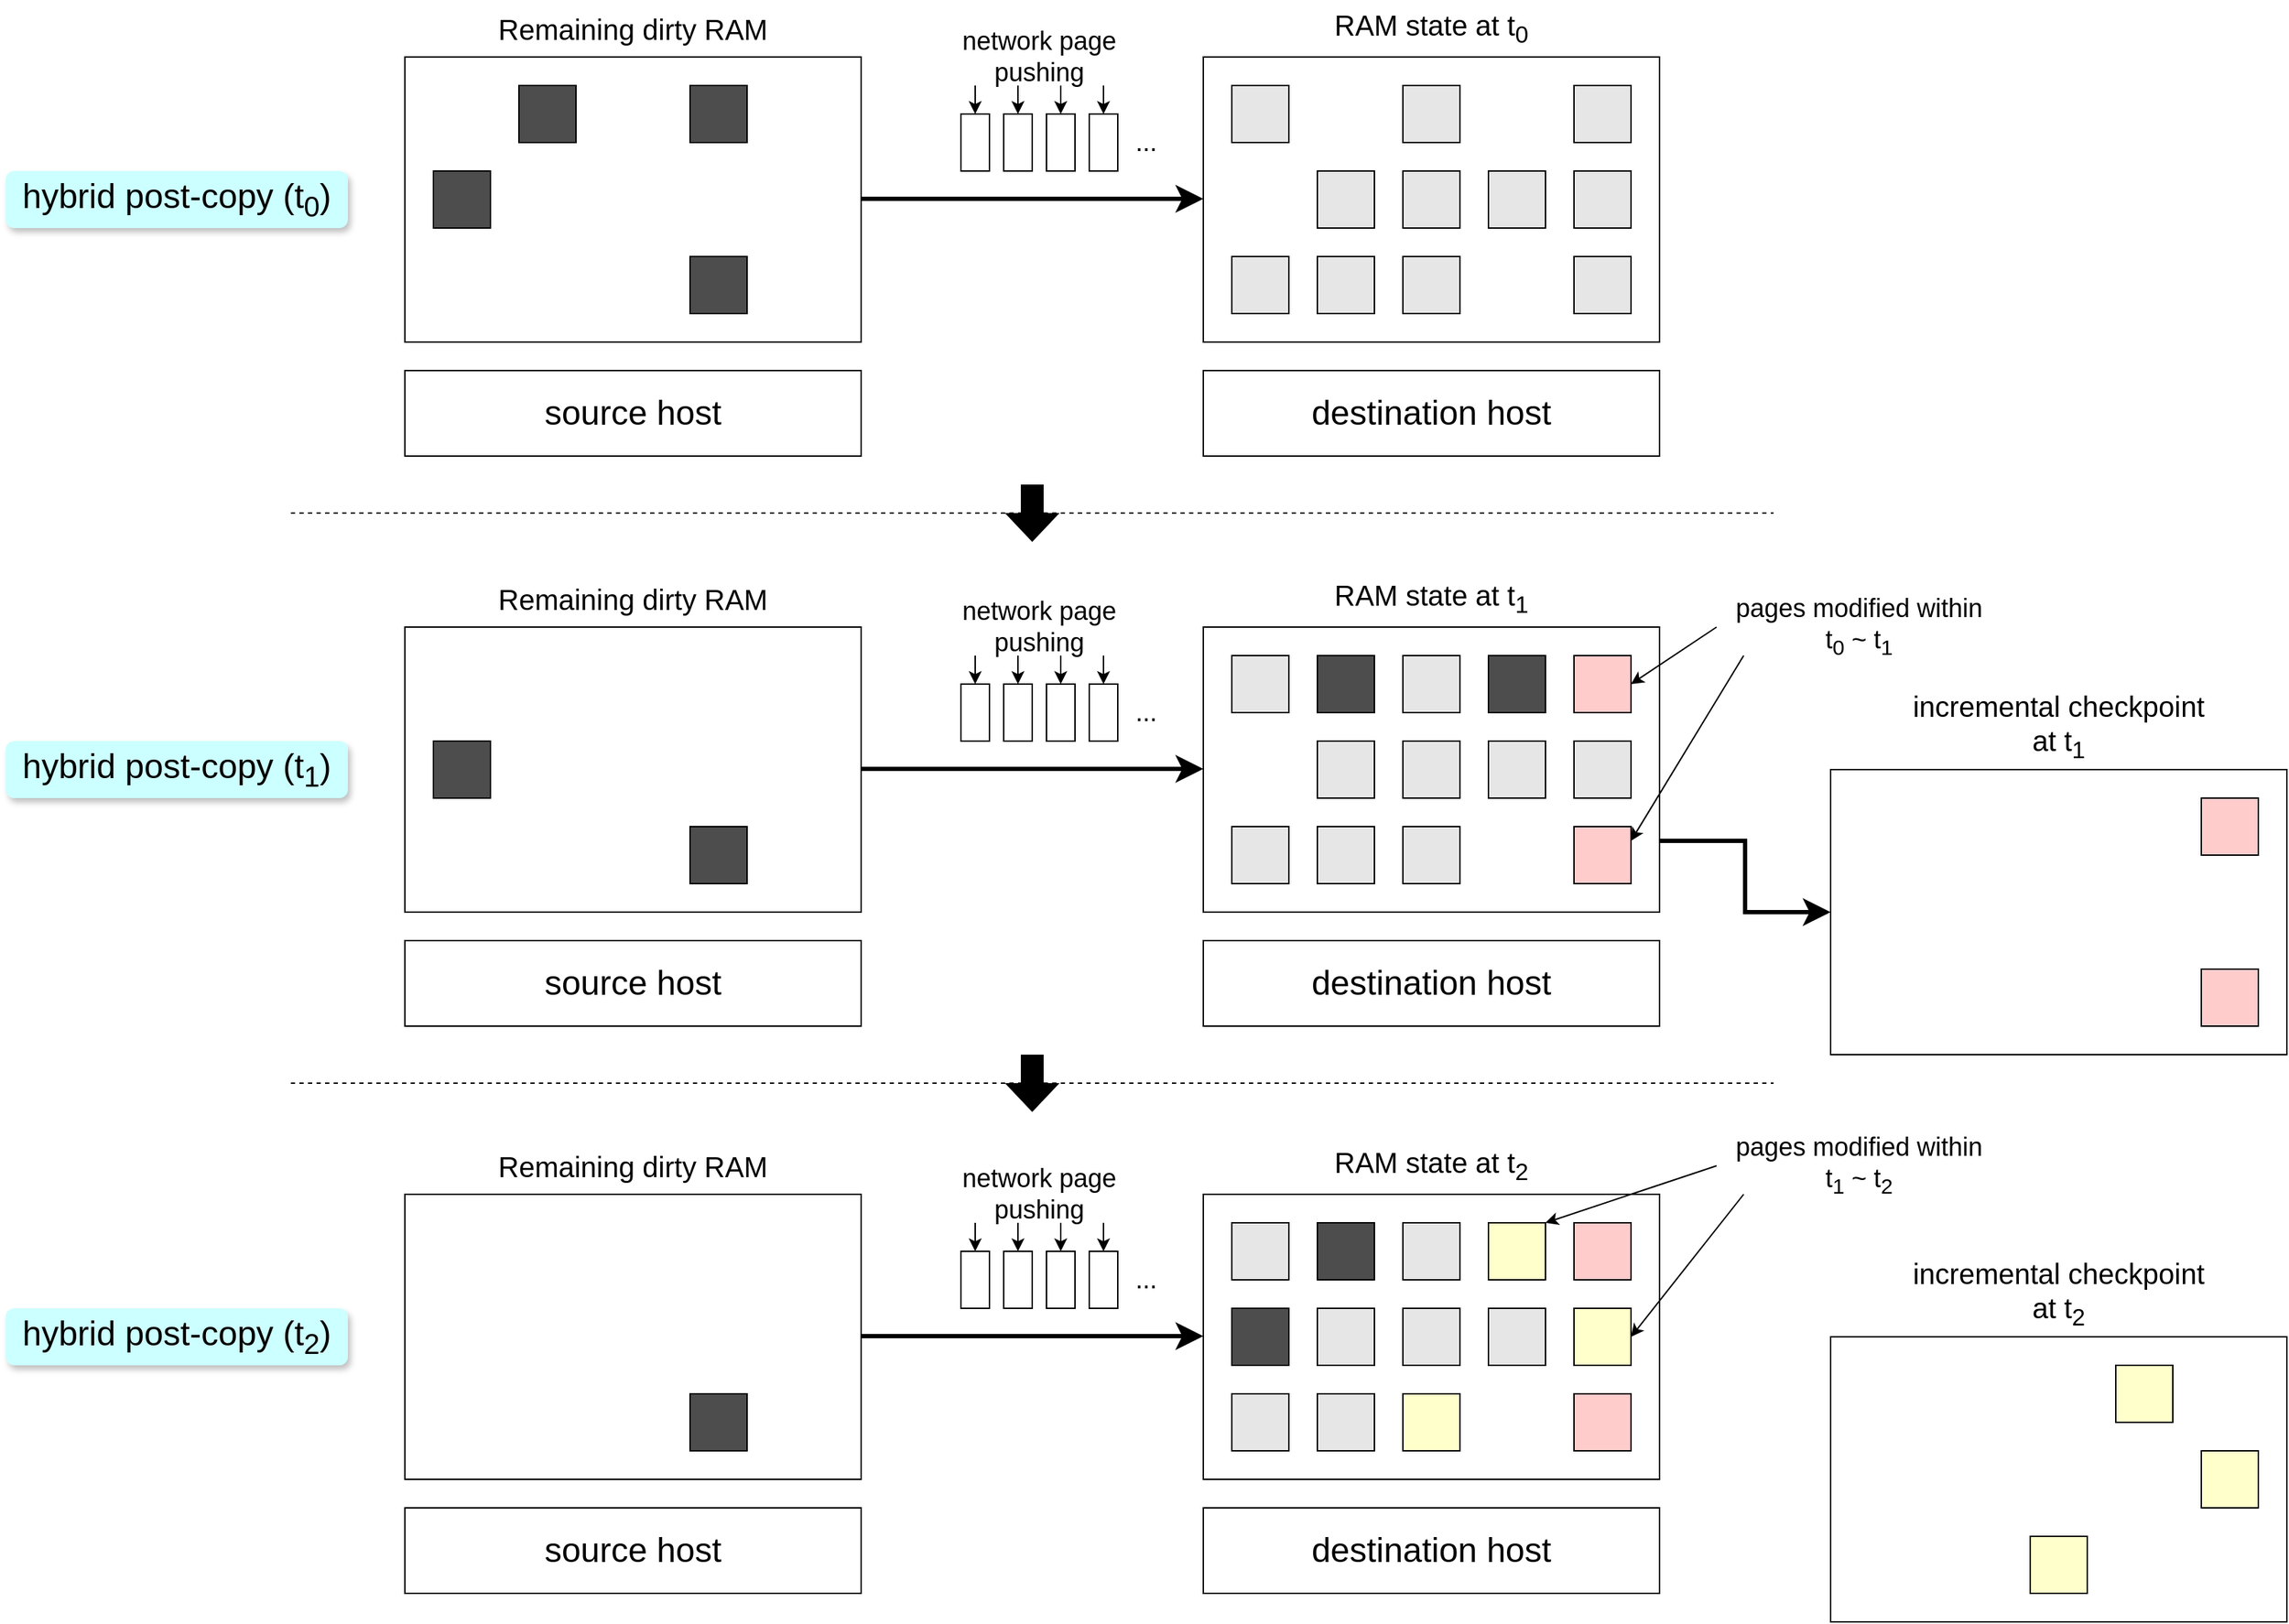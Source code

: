 <mxfile version="21.5.2" type="github">
  <diagram name="第 1 页" id="RIdFQgAQoTJojQbnxjcj">
    <mxGraphModel dx="2846" dy="-13" grid="1" gridSize="10" guides="1" tooltips="1" connect="1" arrows="1" fold="1" page="1" pageScale="1" pageWidth="827" pageHeight="1169" math="0" shadow="0">
      <root>
        <mxCell id="0" />
        <mxCell id="1" parent="0" />
        <mxCell id="ZZE6u8Rq9VthmS_ORE96-96" value="" style="shape=flexArrow;endArrow=classic;html=1;rounded=0;endSize=6;startSize=10;strokeWidth=1;width=15;fillColor=#000000;" parent="1" edge="1">
          <mxGeometry width="50" height="50" relative="1" as="geometry">
            <mxPoint x="520" y="1540" as="sourcePoint" />
            <mxPoint x="520" y="1580" as="targetPoint" />
          </mxGeometry>
        </mxCell>
        <mxCell id="ZZE6u8Rq9VthmS_ORE96-97" value="" style="rounded=0;whiteSpace=wrap;html=1;" parent="1" vertex="1">
          <mxGeometry x="80" y="1240" width="320" height="200" as="geometry" />
        </mxCell>
        <mxCell id="ZZE6u8Rq9VthmS_ORE96-99" value="" style="rounded=0;whiteSpace=wrap;html=1;fillColor=#4D4D4D;" parent="1" vertex="1">
          <mxGeometry x="160" y="1260" width="40" height="40" as="geometry" />
        </mxCell>
        <mxCell id="ZZE6u8Rq9VthmS_ORE96-101" value="" style="rounded=0;whiteSpace=wrap;html=1;fillColor=#4D4D4D;" parent="1" vertex="1">
          <mxGeometry x="280" y="1260" width="40" height="40" as="geometry" />
        </mxCell>
        <mxCell id="ZZE6u8Rq9VthmS_ORE96-103" value="" style="rounded=0;whiteSpace=wrap;html=1;fillColor=#4D4D4D;" parent="1" vertex="1">
          <mxGeometry x="100" y="1320" width="40" height="40" as="geometry" />
        </mxCell>
        <mxCell id="ZZE6u8Rq9VthmS_ORE96-111" value="" style="rounded=0;whiteSpace=wrap;html=1;fillColor=#4D4D4D;" parent="1" vertex="1">
          <mxGeometry x="280" y="1380" width="40" height="40" as="geometry" />
        </mxCell>
        <mxCell id="ZZE6u8Rq9VthmS_ORE96-113" value="&lt;font style=&quot;font-size: 24px;&quot;&gt;source host&lt;/font&gt;" style="rounded=0;whiteSpace=wrap;html=1;" parent="1" vertex="1">
          <mxGeometry x="80" y="1460" width="320" height="60" as="geometry" />
        </mxCell>
        <mxCell id="ZZE6u8Rq9VthmS_ORE96-117" value="&lt;span style=&quot;font-size: 20px;&quot;&gt;Remaining dirty RAM&lt;/span&gt;" style="text;html=1;strokeColor=none;fillColor=none;align=center;verticalAlign=middle;whiteSpace=wrap;rounded=0;" parent="1" vertex="1">
          <mxGeometry x="80" y="1200" width="320" height="40" as="geometry" />
        </mxCell>
        <mxCell id="ZZE6u8Rq9VthmS_ORE96-121" style="edgeStyle=orthogonalEdgeStyle;rounded=0;orthogonalLoop=1;jettySize=auto;html=1;exitX=1;exitY=0.5;exitDx=0;exitDy=0;entryX=0;entryY=0.5;entryDx=0;entryDy=0;endSize=10;startSize=10;strokeWidth=3;" parent="1" edge="1">
          <mxGeometry relative="1" as="geometry">
            <mxPoint x="400" y="1339.5" as="sourcePoint" />
            <mxPoint x="640" y="1339.5" as="targetPoint" />
          </mxGeometry>
        </mxCell>
        <mxCell id="ZZE6u8Rq9VthmS_ORE96-122" value="" style="rounded=0;whiteSpace=wrap;html=1;" parent="1" vertex="1">
          <mxGeometry x="640" y="1240" width="320" height="200" as="geometry" />
        </mxCell>
        <mxCell id="ZZE6u8Rq9VthmS_ORE96-123" value="" style="rounded=0;whiteSpace=wrap;html=1;fillColor=#E6E6E6;" parent="1" vertex="1">
          <mxGeometry x="660" y="1260" width="40" height="40" as="geometry" />
        </mxCell>
        <mxCell id="ZZE6u8Rq9VthmS_ORE96-125" value="" style="rounded=0;whiteSpace=wrap;html=1;fillColor=#E6E6E6;" parent="1" vertex="1">
          <mxGeometry x="780" y="1260" width="40" height="40" as="geometry" />
        </mxCell>
        <mxCell id="ZZE6u8Rq9VthmS_ORE96-127" value="" style="rounded=0;whiteSpace=wrap;html=1;fillColor=#E6E6E6;" parent="1" vertex="1">
          <mxGeometry x="900" y="1260" width="40" height="40" as="geometry" />
        </mxCell>
        <mxCell id="ZZE6u8Rq9VthmS_ORE96-129" value="" style="rounded=0;whiteSpace=wrap;html=1;fillColor=#E6E6E6;" parent="1" vertex="1">
          <mxGeometry x="720" y="1320" width="40" height="40" as="geometry" />
        </mxCell>
        <mxCell id="ZZE6u8Rq9VthmS_ORE96-130" value="" style="rounded=0;whiteSpace=wrap;html=1;fillColor=#E6E6E6;" parent="1" vertex="1">
          <mxGeometry x="780" y="1320" width="40" height="40" as="geometry" />
        </mxCell>
        <mxCell id="ZZE6u8Rq9VthmS_ORE96-131" value="" style="rounded=0;whiteSpace=wrap;html=1;fillColor=#E6E6E6;" parent="1" vertex="1">
          <mxGeometry x="840" y="1320" width="40" height="40" as="geometry" />
        </mxCell>
        <mxCell id="ZZE6u8Rq9VthmS_ORE96-132" value="" style="rounded=0;whiteSpace=wrap;html=1;fillColor=#E6E6E6;" parent="1" vertex="1">
          <mxGeometry x="900" y="1320" width="40" height="40" as="geometry" />
        </mxCell>
        <mxCell id="ZZE6u8Rq9VthmS_ORE96-133" value="" style="rounded=0;whiteSpace=wrap;html=1;fillColor=#E6E6E6;" parent="1" vertex="1">
          <mxGeometry x="660" y="1380" width="40" height="40" as="geometry" />
        </mxCell>
        <mxCell id="ZZE6u8Rq9VthmS_ORE96-134" value="" style="rounded=0;whiteSpace=wrap;html=1;fillColor=#E6E6E6;" parent="1" vertex="1">
          <mxGeometry x="720" y="1380" width="40" height="40" as="geometry" />
        </mxCell>
        <mxCell id="ZZE6u8Rq9VthmS_ORE96-135" value="" style="rounded=0;whiteSpace=wrap;html=1;fillColor=#E6E6E6;" parent="1" vertex="1">
          <mxGeometry x="780" y="1380" width="40" height="40" as="geometry" />
        </mxCell>
        <mxCell id="ZZE6u8Rq9VthmS_ORE96-137" value="" style="rounded=0;whiteSpace=wrap;html=1;fillColor=#E6E6E6;" parent="1" vertex="1">
          <mxGeometry x="900" y="1380" width="40" height="40" as="geometry" />
        </mxCell>
        <mxCell id="ZZE6u8Rq9VthmS_ORE96-138" value="&lt;font style=&quot;font-size: 24px;&quot;&gt;destination host&lt;/font&gt;" style="rounded=0;whiteSpace=wrap;html=1;" parent="1" vertex="1">
          <mxGeometry x="640" y="1460" width="320" height="60" as="geometry" />
        </mxCell>
        <mxCell id="ZZE6u8Rq9VthmS_ORE96-139" value="&lt;font style=&quot;font-size: 20px;&quot;&gt;RAM state at t&lt;sub&gt;0&lt;/sub&gt;&lt;/font&gt;" style="text;html=1;strokeColor=none;fillColor=none;align=center;verticalAlign=middle;whiteSpace=wrap;rounded=0;" parent="1" vertex="1">
          <mxGeometry x="640" y="1200" width="320" height="40" as="geometry" />
        </mxCell>
        <mxCell id="ZZE6u8Rq9VthmS_ORE96-140" value="&lt;font style=&quot;font-size: 24px;&quot;&gt;hybrid post-copy (t&lt;sub&gt;0&lt;/sub&gt;)&lt;/font&gt;" style="text;html=1;strokeColor=none;fillColor=#CCFFFF;align=center;verticalAlign=middle;whiteSpace=wrap;rounded=1;shadow=1;" parent="1" vertex="1">
          <mxGeometry x="-200" y="1320" width="240" height="40" as="geometry" />
        </mxCell>
        <mxCell id="Bh8vIYuXL07o2s54XIgm-1" value="" style="rounded=0;whiteSpace=wrap;html=1;" vertex="1" parent="1">
          <mxGeometry x="80" y="1640" width="320" height="200" as="geometry" />
        </mxCell>
        <mxCell id="Bh8vIYuXL07o2s54XIgm-5" value="" style="rounded=0;whiteSpace=wrap;html=1;fillColor=#4D4D4D;" vertex="1" parent="1">
          <mxGeometry x="280" y="1780" width="40" height="40" as="geometry" />
        </mxCell>
        <mxCell id="Bh8vIYuXL07o2s54XIgm-6" value="&lt;font style=&quot;font-size: 24px;&quot;&gt;source host&lt;/font&gt;" style="rounded=0;whiteSpace=wrap;html=1;" vertex="1" parent="1">
          <mxGeometry x="80" y="1860" width="320" height="60" as="geometry" />
        </mxCell>
        <mxCell id="Bh8vIYuXL07o2s54XIgm-7" value="&lt;span style=&quot;font-size: 20px;&quot;&gt;Remaining dirty RAM&lt;/span&gt;" style="text;html=1;strokeColor=none;fillColor=none;align=center;verticalAlign=middle;whiteSpace=wrap;rounded=0;" vertex="1" parent="1">
          <mxGeometry x="80" y="1600" width="320" height="40" as="geometry" />
        </mxCell>
        <mxCell id="Bh8vIYuXL07o2s54XIgm-96" style="edgeStyle=orthogonalEdgeStyle;rounded=0;orthogonalLoop=1;jettySize=auto;html=1;exitX=1;exitY=0.75;exitDx=0;exitDy=0;entryX=0;entryY=0.5;entryDx=0;entryDy=0;strokeWidth=3;endSize=10;startSize=10;" edge="1" parent="1" source="Bh8vIYuXL07o2s54XIgm-8" target="Bh8vIYuXL07o2s54XIgm-91">
          <mxGeometry relative="1" as="geometry" />
        </mxCell>
        <mxCell id="Bh8vIYuXL07o2s54XIgm-8" value="" style="rounded=0;whiteSpace=wrap;html=1;" vertex="1" parent="1">
          <mxGeometry x="640" y="1640" width="320" height="200" as="geometry" />
        </mxCell>
        <mxCell id="Bh8vIYuXL07o2s54XIgm-9" value="" style="rounded=0;whiteSpace=wrap;html=1;fillColor=#E6E6E6;" vertex="1" parent="1">
          <mxGeometry x="660" y="1660" width="40" height="40" as="geometry" />
        </mxCell>
        <mxCell id="Bh8vIYuXL07o2s54XIgm-10" value="" style="rounded=0;whiteSpace=wrap;html=1;fillColor=#E6E6E6;" vertex="1" parent="1">
          <mxGeometry x="780" y="1660" width="40" height="40" as="geometry" />
        </mxCell>
        <mxCell id="Bh8vIYuXL07o2s54XIgm-11" value="" style="rounded=0;whiteSpace=wrap;html=1;fillColor=#FFCCCC;" vertex="1" parent="1">
          <mxGeometry x="900" y="1660" width="40" height="40" as="geometry" />
        </mxCell>
        <mxCell id="Bh8vIYuXL07o2s54XIgm-12" value="" style="rounded=0;whiteSpace=wrap;html=1;fillColor=#E6E6E6;" vertex="1" parent="1">
          <mxGeometry x="720" y="1720" width="40" height="40" as="geometry" />
        </mxCell>
        <mxCell id="Bh8vIYuXL07o2s54XIgm-13" value="" style="rounded=0;whiteSpace=wrap;html=1;fillColor=#E6E6E6;" vertex="1" parent="1">
          <mxGeometry x="780" y="1720" width="40" height="40" as="geometry" />
        </mxCell>
        <mxCell id="Bh8vIYuXL07o2s54XIgm-14" value="" style="rounded=0;whiteSpace=wrap;html=1;fillColor=#E6E6E6;" vertex="1" parent="1">
          <mxGeometry x="840" y="1720" width="40" height="40" as="geometry" />
        </mxCell>
        <mxCell id="Bh8vIYuXL07o2s54XIgm-15" value="" style="rounded=0;whiteSpace=wrap;html=1;fillColor=#E6E6E6;" vertex="1" parent="1">
          <mxGeometry x="900" y="1720" width="40" height="40" as="geometry" />
        </mxCell>
        <mxCell id="Bh8vIYuXL07o2s54XIgm-16" value="" style="rounded=0;whiteSpace=wrap;html=1;fillColor=#E6E6E6;" vertex="1" parent="1">
          <mxGeometry x="660" y="1780" width="40" height="40" as="geometry" />
        </mxCell>
        <mxCell id="Bh8vIYuXL07o2s54XIgm-17" value="" style="rounded=0;whiteSpace=wrap;html=1;fillColor=#E6E6E6;strokeColor=#000000;" vertex="1" parent="1">
          <mxGeometry x="720" y="1780" width="40" height="40" as="geometry" />
        </mxCell>
        <mxCell id="Bh8vIYuXL07o2s54XIgm-18" value="" style="rounded=0;whiteSpace=wrap;html=1;fillColor=#E6E6E6;" vertex="1" parent="1">
          <mxGeometry x="780" y="1780" width="40" height="40" as="geometry" />
        </mxCell>
        <mxCell id="Bh8vIYuXL07o2s54XIgm-19" value="" style="rounded=0;whiteSpace=wrap;html=1;fillColor=#FFCCCC;" vertex="1" parent="1">
          <mxGeometry x="900" y="1780" width="40" height="40" as="geometry" />
        </mxCell>
        <mxCell id="Bh8vIYuXL07o2s54XIgm-20" value="&lt;font style=&quot;font-size: 24px;&quot;&gt;destination host&lt;/font&gt;" style="rounded=0;whiteSpace=wrap;html=1;" vertex="1" parent="1">
          <mxGeometry x="640" y="1860" width="320" height="60" as="geometry" />
        </mxCell>
        <mxCell id="Bh8vIYuXL07o2s54XIgm-22" style="edgeStyle=orthogonalEdgeStyle;rounded=0;orthogonalLoop=1;jettySize=auto;html=1;exitX=1;exitY=0.5;exitDx=0;exitDy=0;entryX=0;entryY=0.5;entryDx=0;entryDy=0;endSize=10;startSize=10;strokeWidth=3;" edge="1" parent="1">
          <mxGeometry relative="1" as="geometry">
            <mxPoint x="400" y="1739.5" as="sourcePoint" />
            <mxPoint x="640" y="1739.5" as="targetPoint" />
          </mxGeometry>
        </mxCell>
        <mxCell id="Bh8vIYuXL07o2s54XIgm-4" value="" style="rounded=0;whiteSpace=wrap;html=1;fillColor=#4D4D4D;" vertex="1" parent="1">
          <mxGeometry x="100" y="1720" width="40" height="40" as="geometry" />
        </mxCell>
        <mxCell id="Bh8vIYuXL07o2s54XIgm-2" value="" style="rounded=0;whiteSpace=wrap;html=1;fillColor=#4D4D4D;" vertex="1" parent="1">
          <mxGeometry x="720" y="1660" width="40" height="40" as="geometry" />
        </mxCell>
        <mxCell id="Bh8vIYuXL07o2s54XIgm-24" value="&lt;font style=&quot;font-size: 24px;&quot;&gt;hybrid post-copy (t&lt;sub&gt;1&lt;/sub&gt;)&lt;/font&gt;" style="text;html=1;strokeColor=none;fillColor=#CCFFFF;align=center;verticalAlign=middle;whiteSpace=wrap;rounded=1;shadow=1;" vertex="1" parent="1">
          <mxGeometry x="-200" y="1720" width="240" height="40" as="geometry" />
        </mxCell>
        <mxCell id="Bh8vIYuXL07o2s54XIgm-25" value="&lt;font style=&quot;font-size: 18px;&quot;&gt;pages modified within&lt;br&gt;t&lt;sub&gt;0&lt;/sub&gt; ~ t&lt;sub&gt;1&lt;/sub&gt;&lt;br&gt;&lt;/font&gt;" style="text;html=1;strokeColor=none;fillColor=none;align=center;verticalAlign=middle;whiteSpace=wrap;rounded=0;" vertex="1" parent="1">
          <mxGeometry x="1000" y="1620" width="200" height="40" as="geometry" />
        </mxCell>
        <mxCell id="Bh8vIYuXL07o2s54XIgm-26" value="" style="endArrow=none;html=1;rounded=0;dashed=1;" edge="1" parent="1">
          <mxGeometry width="50" height="50" relative="1" as="geometry">
            <mxPoint y="1560" as="sourcePoint" />
            <mxPoint x="1040" y="1560" as="targetPoint" />
          </mxGeometry>
        </mxCell>
        <mxCell id="Bh8vIYuXL07o2s54XIgm-27" value="" style="shape=image;html=1;verticalAlign=top;verticalLabelPosition=bottom;labelBackgroundColor=#ffffff;imageAspect=0;aspect=fixed;image=https://cdn1.iconfinder.com/data/icons/material-audio-video/22/loop-128.png" vertex="1" parent="1">
          <mxGeometry x="420" y="1280" width="40" height="40" as="geometry" />
        </mxCell>
        <mxCell id="Bh8vIYuXL07o2s54XIgm-28" value="" style="rounded=0;whiteSpace=wrap;html=1;" vertex="1" parent="1">
          <mxGeometry x="470" y="1280" width="20" height="40" as="geometry" />
        </mxCell>
        <mxCell id="Bh8vIYuXL07o2s54XIgm-29" value="" style="rounded=0;whiteSpace=wrap;html=1;" vertex="1" parent="1">
          <mxGeometry x="500" y="1280" width="20" height="40" as="geometry" />
        </mxCell>
        <mxCell id="Bh8vIYuXL07o2s54XIgm-30" value="" style="rounded=0;whiteSpace=wrap;html=1;" vertex="1" parent="1">
          <mxGeometry x="530" y="1280" width="20" height="40" as="geometry" />
        </mxCell>
        <mxCell id="Bh8vIYuXL07o2s54XIgm-31" value="" style="rounded=0;whiteSpace=wrap;html=1;" vertex="1" parent="1">
          <mxGeometry x="560" y="1280" width="20" height="40" as="geometry" />
        </mxCell>
        <mxCell id="Bh8vIYuXL07o2s54XIgm-32" value="&lt;font style=&quot;font-size: 18px;&quot;&gt;...&lt;/font&gt;" style="text;html=1;strokeColor=none;fillColor=none;align=center;verticalAlign=middle;whiteSpace=wrap;rounded=0;" vertex="1" parent="1">
          <mxGeometry x="580" y="1280" width="40" height="40" as="geometry" />
        </mxCell>
        <mxCell id="Bh8vIYuXL07o2s54XIgm-33" value="&lt;font style=&quot;font-size: 18px;&quot;&gt;network page pushing&lt;/font&gt;" style="text;html=1;strokeColor=none;fillColor=none;align=center;verticalAlign=middle;whiteSpace=wrap;rounded=0;" vertex="1" parent="1">
          <mxGeometry x="450" y="1220" width="150" height="40" as="geometry" />
        </mxCell>
        <mxCell id="Bh8vIYuXL07o2s54XIgm-34" value="" style="endArrow=classic;html=1;rounded=0;exitX=0.2;exitY=1;exitDx=0;exitDy=0;exitPerimeter=0;" edge="1" parent="1" source="Bh8vIYuXL07o2s54XIgm-33">
          <mxGeometry width="50" height="50" relative="1" as="geometry">
            <mxPoint x="390" y="1390" as="sourcePoint" />
            <mxPoint x="480" y="1280" as="targetPoint" />
          </mxGeometry>
        </mxCell>
        <mxCell id="Bh8vIYuXL07o2s54XIgm-35" value="" style="endArrow=classic;html=1;rounded=0;exitX=0.4;exitY=1;exitDx=0;exitDy=0;exitPerimeter=0;entryX=0.5;entryY=0;entryDx=0;entryDy=0;" edge="1" parent="1" source="Bh8vIYuXL07o2s54XIgm-33" target="Bh8vIYuXL07o2s54XIgm-29">
          <mxGeometry width="50" height="50" relative="1" as="geometry">
            <mxPoint x="502" y="1270" as="sourcePoint" />
            <mxPoint x="490" y="1290" as="targetPoint" />
          </mxGeometry>
        </mxCell>
        <mxCell id="Bh8vIYuXL07o2s54XIgm-36" value="" style="endArrow=classic;html=1;rounded=0;exitX=0.6;exitY=1;exitDx=0;exitDy=0;exitPerimeter=0;entryX=0.5;entryY=0;entryDx=0;entryDy=0;" edge="1" parent="1" source="Bh8vIYuXL07o2s54XIgm-33" target="Bh8vIYuXL07o2s54XIgm-30">
          <mxGeometry width="50" height="50" relative="1" as="geometry">
            <mxPoint x="512" y="1280" as="sourcePoint" />
            <mxPoint x="500" y="1300" as="targetPoint" />
          </mxGeometry>
        </mxCell>
        <mxCell id="Bh8vIYuXL07o2s54XIgm-37" value="" style="endArrow=classic;html=1;rounded=0;exitX=0.8;exitY=1;exitDx=0;exitDy=0;exitPerimeter=0;entryX=0.5;entryY=0;entryDx=0;entryDy=0;" edge="1" parent="1" source="Bh8vIYuXL07o2s54XIgm-33" target="Bh8vIYuXL07o2s54XIgm-31">
          <mxGeometry width="50" height="50" relative="1" as="geometry">
            <mxPoint x="522" y="1290" as="sourcePoint" />
            <mxPoint x="510" y="1310" as="targetPoint" />
          </mxGeometry>
        </mxCell>
        <mxCell id="Bh8vIYuXL07o2s54XIgm-38" value="" style="shape=image;html=1;verticalAlign=top;verticalLabelPosition=bottom;labelBackgroundColor=#ffffff;imageAspect=0;aspect=fixed;image=https://cdn1.iconfinder.com/data/icons/material-audio-video/22/loop-128.png" vertex="1" parent="1">
          <mxGeometry x="420" y="1680" width="40" height="40" as="geometry" />
        </mxCell>
        <mxCell id="Bh8vIYuXL07o2s54XIgm-39" value="" style="rounded=0;whiteSpace=wrap;html=1;" vertex="1" parent="1">
          <mxGeometry x="470" y="1680" width="20" height="40" as="geometry" />
        </mxCell>
        <mxCell id="Bh8vIYuXL07o2s54XIgm-40" value="" style="rounded=0;whiteSpace=wrap;html=1;" vertex="1" parent="1">
          <mxGeometry x="500" y="1680" width="20" height="40" as="geometry" />
        </mxCell>
        <mxCell id="Bh8vIYuXL07o2s54XIgm-41" value="" style="rounded=0;whiteSpace=wrap;html=1;" vertex="1" parent="1">
          <mxGeometry x="530" y="1680" width="20" height="40" as="geometry" />
        </mxCell>
        <mxCell id="Bh8vIYuXL07o2s54XIgm-42" value="" style="rounded=0;whiteSpace=wrap;html=1;" vertex="1" parent="1">
          <mxGeometry x="560" y="1680" width="20" height="40" as="geometry" />
        </mxCell>
        <mxCell id="Bh8vIYuXL07o2s54XIgm-43" value="&lt;font style=&quot;font-size: 18px;&quot;&gt;...&lt;/font&gt;" style="text;html=1;strokeColor=none;fillColor=none;align=center;verticalAlign=middle;whiteSpace=wrap;rounded=0;" vertex="1" parent="1">
          <mxGeometry x="580" y="1680" width="40" height="40" as="geometry" />
        </mxCell>
        <mxCell id="Bh8vIYuXL07o2s54XIgm-44" value="&lt;font style=&quot;font-size: 18px;&quot;&gt;network page pushing&lt;/font&gt;" style="text;html=1;strokeColor=none;fillColor=none;align=center;verticalAlign=middle;whiteSpace=wrap;rounded=0;" vertex="1" parent="1">
          <mxGeometry x="450" y="1620" width="150" height="40" as="geometry" />
        </mxCell>
        <mxCell id="Bh8vIYuXL07o2s54XIgm-45" value="" style="endArrow=classic;html=1;rounded=0;exitX=0.2;exitY=1;exitDx=0;exitDy=0;exitPerimeter=0;" edge="1" parent="1" source="Bh8vIYuXL07o2s54XIgm-44">
          <mxGeometry width="50" height="50" relative="1" as="geometry">
            <mxPoint x="390" y="1790" as="sourcePoint" />
            <mxPoint x="480" y="1680" as="targetPoint" />
          </mxGeometry>
        </mxCell>
        <mxCell id="Bh8vIYuXL07o2s54XIgm-46" value="" style="endArrow=classic;html=1;rounded=0;exitX=0.4;exitY=1;exitDx=0;exitDy=0;exitPerimeter=0;entryX=0.5;entryY=0;entryDx=0;entryDy=0;" edge="1" parent="1" source="Bh8vIYuXL07o2s54XIgm-44" target="Bh8vIYuXL07o2s54XIgm-40">
          <mxGeometry width="50" height="50" relative="1" as="geometry">
            <mxPoint x="502" y="1670" as="sourcePoint" />
            <mxPoint x="490" y="1690" as="targetPoint" />
          </mxGeometry>
        </mxCell>
        <mxCell id="Bh8vIYuXL07o2s54XIgm-47" value="" style="endArrow=classic;html=1;rounded=0;exitX=0.6;exitY=1;exitDx=0;exitDy=0;exitPerimeter=0;entryX=0.5;entryY=0;entryDx=0;entryDy=0;" edge="1" parent="1" source="Bh8vIYuXL07o2s54XIgm-44" target="Bh8vIYuXL07o2s54XIgm-41">
          <mxGeometry width="50" height="50" relative="1" as="geometry">
            <mxPoint x="512" y="1680" as="sourcePoint" />
            <mxPoint x="500" y="1700" as="targetPoint" />
          </mxGeometry>
        </mxCell>
        <mxCell id="Bh8vIYuXL07o2s54XIgm-48" value="" style="endArrow=classic;html=1;rounded=0;exitX=0.8;exitY=1;exitDx=0;exitDy=0;exitPerimeter=0;entryX=0.5;entryY=0;entryDx=0;entryDy=0;" edge="1" parent="1" source="Bh8vIYuXL07o2s54XIgm-44" target="Bh8vIYuXL07o2s54XIgm-42">
          <mxGeometry width="50" height="50" relative="1" as="geometry">
            <mxPoint x="522" y="1690" as="sourcePoint" />
            <mxPoint x="510" y="1710" as="targetPoint" />
          </mxGeometry>
        </mxCell>
        <mxCell id="Bh8vIYuXL07o2s54XIgm-49" value="" style="endArrow=classic;html=1;rounded=0;exitX=0;exitY=0.5;exitDx=0;exitDy=0;entryX=1;entryY=0.5;entryDx=0;entryDy=0;" edge="1" parent="1" source="Bh8vIYuXL07o2s54XIgm-25" target="Bh8vIYuXL07o2s54XIgm-11">
          <mxGeometry width="50" height="50" relative="1" as="geometry">
            <mxPoint x="1080" y="1580" as="sourcePoint" />
            <mxPoint x="980" y="1650" as="targetPoint" />
          </mxGeometry>
        </mxCell>
        <mxCell id="Bh8vIYuXL07o2s54XIgm-50" value="" style="endArrow=classic;html=1;rounded=0;exitX=0.095;exitY=1;exitDx=0;exitDy=0;entryX=1;entryY=0.25;entryDx=0;entryDy=0;exitPerimeter=0;" edge="1" parent="1" source="Bh8vIYuXL07o2s54XIgm-25" target="Bh8vIYuXL07o2s54XIgm-19">
          <mxGeometry width="50" height="50" relative="1" as="geometry">
            <mxPoint x="1010" y="1670" as="sourcePoint" />
            <mxPoint x="950" y="1690" as="targetPoint" />
          </mxGeometry>
        </mxCell>
        <mxCell id="Bh8vIYuXL07o2s54XIgm-3" value="" style="rounded=0;whiteSpace=wrap;html=1;fillColor=#4D4D4D;" vertex="1" parent="1">
          <mxGeometry x="840" y="1660" width="40" height="40" as="geometry" />
        </mxCell>
        <mxCell id="Bh8vIYuXL07o2s54XIgm-51" value="" style="shape=flexArrow;endArrow=classic;html=1;rounded=0;endSize=6;startSize=10;strokeWidth=1;width=15;fillColor=#000000;" edge="1" parent="1">
          <mxGeometry width="50" height="50" relative="1" as="geometry">
            <mxPoint x="520" y="1940" as="sourcePoint" />
            <mxPoint x="520" y="1980" as="targetPoint" />
          </mxGeometry>
        </mxCell>
        <mxCell id="Bh8vIYuXL07o2s54XIgm-52" value="" style="rounded=0;whiteSpace=wrap;html=1;" vertex="1" parent="1">
          <mxGeometry x="80" y="2038" width="320" height="200" as="geometry" />
        </mxCell>
        <mxCell id="Bh8vIYuXL07o2s54XIgm-53" value="" style="rounded=0;whiteSpace=wrap;html=1;fillColor=#4D4D4D;" vertex="1" parent="1">
          <mxGeometry x="280" y="2178" width="40" height="40" as="geometry" />
        </mxCell>
        <mxCell id="Bh8vIYuXL07o2s54XIgm-54" value="&lt;font style=&quot;font-size: 24px;&quot;&gt;source host&lt;/font&gt;" style="rounded=0;whiteSpace=wrap;html=1;" vertex="1" parent="1">
          <mxGeometry x="80" y="2258" width="320" height="60" as="geometry" />
        </mxCell>
        <mxCell id="Bh8vIYuXL07o2s54XIgm-55" value="&lt;span style=&quot;font-size: 20px;&quot;&gt;Remaining dirty RAM&lt;/span&gt;" style="text;html=1;strokeColor=none;fillColor=none;align=center;verticalAlign=middle;whiteSpace=wrap;rounded=0;" vertex="1" parent="1">
          <mxGeometry x="80" y="1998" width="320" height="40" as="geometry" />
        </mxCell>
        <mxCell id="Bh8vIYuXL07o2s54XIgm-56" value="" style="rounded=0;whiteSpace=wrap;html=1;" vertex="1" parent="1">
          <mxGeometry x="640" y="2038" width="320" height="200" as="geometry" />
        </mxCell>
        <mxCell id="Bh8vIYuXL07o2s54XIgm-57" value="" style="rounded=0;whiteSpace=wrap;html=1;fillColor=#E6E6E6;" vertex="1" parent="1">
          <mxGeometry x="660" y="2058" width="40" height="40" as="geometry" />
        </mxCell>
        <mxCell id="Bh8vIYuXL07o2s54XIgm-58" value="" style="rounded=0;whiteSpace=wrap;html=1;fillColor=#E6E6E6;" vertex="1" parent="1">
          <mxGeometry x="780" y="2058" width="40" height="40" as="geometry" />
        </mxCell>
        <mxCell id="Bh8vIYuXL07o2s54XIgm-59" value="" style="rounded=0;whiteSpace=wrap;html=1;fillColor=#FFCCCC;" vertex="1" parent="1">
          <mxGeometry x="900" y="2058" width="40" height="40" as="geometry" />
        </mxCell>
        <mxCell id="Bh8vIYuXL07o2s54XIgm-60" value="" style="rounded=0;whiteSpace=wrap;html=1;fillColor=#E6E6E6;" vertex="1" parent="1">
          <mxGeometry x="720" y="2118" width="40" height="40" as="geometry" />
        </mxCell>
        <mxCell id="Bh8vIYuXL07o2s54XIgm-61" value="" style="rounded=0;whiteSpace=wrap;html=1;fillColor=#E6E6E6;" vertex="1" parent="1">
          <mxGeometry x="780" y="2118" width="40" height="40" as="geometry" />
        </mxCell>
        <mxCell id="Bh8vIYuXL07o2s54XIgm-62" value="" style="rounded=0;whiteSpace=wrap;html=1;fillColor=#E6E6E6;" vertex="1" parent="1">
          <mxGeometry x="840" y="2118" width="40" height="40" as="geometry" />
        </mxCell>
        <mxCell id="Bh8vIYuXL07o2s54XIgm-63" value="" style="rounded=0;whiteSpace=wrap;html=1;fillColor=#FFFFCC;" vertex="1" parent="1">
          <mxGeometry x="900" y="2118" width="40" height="40" as="geometry" />
        </mxCell>
        <mxCell id="Bh8vIYuXL07o2s54XIgm-64" value="" style="rounded=0;whiteSpace=wrap;html=1;fillColor=#E6E6E6;" vertex="1" parent="1">
          <mxGeometry x="660" y="2178" width="40" height="40" as="geometry" />
        </mxCell>
        <mxCell id="Bh8vIYuXL07o2s54XIgm-65" value="" style="rounded=0;whiteSpace=wrap;html=1;fillColor=#E6E6E6;strokeColor=#000000;" vertex="1" parent="1">
          <mxGeometry x="720" y="2178" width="40" height="40" as="geometry" />
        </mxCell>
        <mxCell id="Bh8vIYuXL07o2s54XIgm-66" value="" style="rounded=0;whiteSpace=wrap;html=1;fillColor=#FFFFCC;" vertex="1" parent="1">
          <mxGeometry x="780" y="2178" width="40" height="40" as="geometry" />
        </mxCell>
        <mxCell id="Bh8vIYuXL07o2s54XIgm-67" value="" style="rounded=0;whiteSpace=wrap;html=1;fillColor=#FFCCCC;" vertex="1" parent="1">
          <mxGeometry x="900" y="2178" width="40" height="40" as="geometry" />
        </mxCell>
        <mxCell id="Bh8vIYuXL07o2s54XIgm-68" value="&lt;font style=&quot;font-size: 24px;&quot;&gt;destination host&lt;/font&gt;" style="rounded=0;whiteSpace=wrap;html=1;" vertex="1" parent="1">
          <mxGeometry x="640" y="2258" width="320" height="60" as="geometry" />
        </mxCell>
        <mxCell id="Bh8vIYuXL07o2s54XIgm-70" style="edgeStyle=orthogonalEdgeStyle;rounded=0;orthogonalLoop=1;jettySize=auto;html=1;exitX=1;exitY=0.5;exitDx=0;exitDy=0;entryX=0;entryY=0.5;entryDx=0;entryDy=0;endSize=10;startSize=10;strokeWidth=3;" edge="1" parent="1">
          <mxGeometry relative="1" as="geometry">
            <mxPoint x="400" y="2137.5" as="sourcePoint" />
            <mxPoint x="640" y="2137.5" as="targetPoint" />
          </mxGeometry>
        </mxCell>
        <mxCell id="Bh8vIYuXL07o2s54XIgm-71" value="" style="rounded=0;whiteSpace=wrap;html=1;fillColor=#4D4D4D;" vertex="1" parent="1">
          <mxGeometry x="660" y="2118" width="40" height="40" as="geometry" />
        </mxCell>
        <mxCell id="Bh8vIYuXL07o2s54XIgm-72" value="" style="rounded=0;whiteSpace=wrap;html=1;fillColor=#4D4D4D;" vertex="1" parent="1">
          <mxGeometry x="720" y="2058" width="40" height="40" as="geometry" />
        </mxCell>
        <mxCell id="Bh8vIYuXL07o2s54XIgm-73" value="&lt;font style=&quot;font-size: 24px;&quot;&gt;hybrid post-copy (t&lt;sub&gt;2&lt;/sub&gt;)&lt;/font&gt;" style="text;html=1;strokeColor=none;fillColor=#CCFFFF;align=center;verticalAlign=middle;whiteSpace=wrap;rounded=1;shadow=1;" vertex="1" parent="1">
          <mxGeometry x="-200" y="2118" width="240" height="40" as="geometry" />
        </mxCell>
        <mxCell id="Bh8vIYuXL07o2s54XIgm-74" value="&lt;font style=&quot;font-size: 18px;&quot;&gt;pages modified within&lt;br&gt;t&lt;sub&gt;1&lt;/sub&gt; ~ t&lt;sub&gt;2&lt;/sub&gt;&lt;br&gt;&lt;/font&gt;" style="text;html=1;strokeColor=none;fillColor=none;align=center;verticalAlign=middle;whiteSpace=wrap;rounded=0;" vertex="1" parent="1">
          <mxGeometry x="1000" y="1998" width="200" height="40" as="geometry" />
        </mxCell>
        <mxCell id="Bh8vIYuXL07o2s54XIgm-75" value="" style="endArrow=none;html=1;rounded=0;dashed=1;" edge="1" parent="1">
          <mxGeometry width="50" height="50" relative="1" as="geometry">
            <mxPoint y="1960" as="sourcePoint" />
            <mxPoint x="1040" y="1960" as="targetPoint" />
          </mxGeometry>
        </mxCell>
        <mxCell id="Bh8vIYuXL07o2s54XIgm-76" value="" style="shape=image;html=1;verticalAlign=top;verticalLabelPosition=bottom;labelBackgroundColor=#ffffff;imageAspect=0;aspect=fixed;image=https://cdn1.iconfinder.com/data/icons/material-audio-video/22/loop-128.png" vertex="1" parent="1">
          <mxGeometry x="420" y="2078" width="40" height="40" as="geometry" />
        </mxCell>
        <mxCell id="Bh8vIYuXL07o2s54XIgm-77" value="" style="rounded=0;whiteSpace=wrap;html=1;" vertex="1" parent="1">
          <mxGeometry x="470" y="2078" width="20" height="40" as="geometry" />
        </mxCell>
        <mxCell id="Bh8vIYuXL07o2s54XIgm-78" value="" style="rounded=0;whiteSpace=wrap;html=1;" vertex="1" parent="1">
          <mxGeometry x="500" y="2078" width="20" height="40" as="geometry" />
        </mxCell>
        <mxCell id="Bh8vIYuXL07o2s54XIgm-79" value="" style="rounded=0;whiteSpace=wrap;html=1;" vertex="1" parent="1">
          <mxGeometry x="530" y="2078" width="20" height="40" as="geometry" />
        </mxCell>
        <mxCell id="Bh8vIYuXL07o2s54XIgm-80" value="" style="rounded=0;whiteSpace=wrap;html=1;" vertex="1" parent="1">
          <mxGeometry x="560" y="2078" width="20" height="40" as="geometry" />
        </mxCell>
        <mxCell id="Bh8vIYuXL07o2s54XIgm-81" value="&lt;font style=&quot;font-size: 18px;&quot;&gt;...&lt;/font&gt;" style="text;html=1;strokeColor=none;fillColor=none;align=center;verticalAlign=middle;whiteSpace=wrap;rounded=0;" vertex="1" parent="1">
          <mxGeometry x="580" y="2078" width="40" height="40" as="geometry" />
        </mxCell>
        <mxCell id="Bh8vIYuXL07o2s54XIgm-82" value="&lt;font style=&quot;font-size: 18px;&quot;&gt;network page pushing&lt;/font&gt;" style="text;html=1;strokeColor=none;fillColor=none;align=center;verticalAlign=middle;whiteSpace=wrap;rounded=0;" vertex="1" parent="1">
          <mxGeometry x="450" y="2018" width="150" height="40" as="geometry" />
        </mxCell>
        <mxCell id="Bh8vIYuXL07o2s54XIgm-83" value="" style="endArrow=classic;html=1;rounded=0;exitX=0.2;exitY=1;exitDx=0;exitDy=0;exitPerimeter=0;" edge="1" parent="1" source="Bh8vIYuXL07o2s54XIgm-82">
          <mxGeometry width="50" height="50" relative="1" as="geometry">
            <mxPoint x="390" y="2188" as="sourcePoint" />
            <mxPoint x="480" y="2078" as="targetPoint" />
          </mxGeometry>
        </mxCell>
        <mxCell id="Bh8vIYuXL07o2s54XIgm-84" value="" style="endArrow=classic;html=1;rounded=0;exitX=0.4;exitY=1;exitDx=0;exitDy=0;exitPerimeter=0;entryX=0.5;entryY=0;entryDx=0;entryDy=0;" edge="1" parent="1" source="Bh8vIYuXL07o2s54XIgm-82" target="Bh8vIYuXL07o2s54XIgm-78">
          <mxGeometry width="50" height="50" relative="1" as="geometry">
            <mxPoint x="502" y="2068" as="sourcePoint" />
            <mxPoint x="490" y="2088" as="targetPoint" />
          </mxGeometry>
        </mxCell>
        <mxCell id="Bh8vIYuXL07o2s54XIgm-85" value="" style="endArrow=classic;html=1;rounded=0;exitX=0.6;exitY=1;exitDx=0;exitDy=0;exitPerimeter=0;entryX=0.5;entryY=0;entryDx=0;entryDy=0;" edge="1" parent="1" source="Bh8vIYuXL07o2s54XIgm-82" target="Bh8vIYuXL07o2s54XIgm-79">
          <mxGeometry width="50" height="50" relative="1" as="geometry">
            <mxPoint x="512" y="2078" as="sourcePoint" />
            <mxPoint x="500" y="2098" as="targetPoint" />
          </mxGeometry>
        </mxCell>
        <mxCell id="Bh8vIYuXL07o2s54XIgm-86" value="" style="endArrow=classic;html=1;rounded=0;exitX=0.8;exitY=1;exitDx=0;exitDy=0;exitPerimeter=0;entryX=0.5;entryY=0;entryDx=0;entryDy=0;" edge="1" parent="1" source="Bh8vIYuXL07o2s54XIgm-82" target="Bh8vIYuXL07o2s54XIgm-80">
          <mxGeometry width="50" height="50" relative="1" as="geometry">
            <mxPoint x="522" y="2088" as="sourcePoint" />
            <mxPoint x="510" y="2108" as="targetPoint" />
          </mxGeometry>
        </mxCell>
        <mxCell id="Bh8vIYuXL07o2s54XIgm-87" value="" style="endArrow=classic;html=1;rounded=0;exitX=0;exitY=0.5;exitDx=0;exitDy=0;entryX=1;entryY=0;entryDx=0;entryDy=0;" edge="1" parent="1" source="Bh8vIYuXL07o2s54XIgm-74" target="Bh8vIYuXL07o2s54XIgm-89">
          <mxGeometry width="50" height="50" relative="1" as="geometry">
            <mxPoint x="1080" y="1978" as="sourcePoint" />
            <mxPoint x="980" y="2048" as="targetPoint" />
          </mxGeometry>
        </mxCell>
        <mxCell id="Bh8vIYuXL07o2s54XIgm-88" value="" style="endArrow=classic;html=1;rounded=0;exitX=0.095;exitY=1;exitDx=0;exitDy=0;entryX=1;entryY=0.5;entryDx=0;entryDy=0;exitPerimeter=0;" edge="1" parent="1" source="Bh8vIYuXL07o2s54XIgm-74" target="Bh8vIYuXL07o2s54XIgm-63">
          <mxGeometry width="50" height="50" relative="1" as="geometry">
            <mxPoint x="1010" y="2068" as="sourcePoint" />
            <mxPoint x="950" y="2088" as="targetPoint" />
          </mxGeometry>
        </mxCell>
        <mxCell id="Bh8vIYuXL07o2s54XIgm-89" value="" style="rounded=0;whiteSpace=wrap;html=1;fillColor=#FFFFCC;" vertex="1" parent="1">
          <mxGeometry x="840" y="2058" width="40" height="40" as="geometry" />
        </mxCell>
        <mxCell id="Bh8vIYuXL07o2s54XIgm-91" value="" style="rounded=0;whiteSpace=wrap;html=1;" vertex="1" parent="1">
          <mxGeometry x="1080" y="1740" width="320" height="200" as="geometry" />
        </mxCell>
        <mxCell id="Bh8vIYuXL07o2s54XIgm-92" value="" style="rounded=0;whiteSpace=wrap;html=1;fillColor=#FFCCCC;" vertex="1" parent="1">
          <mxGeometry x="1340" y="1760" width="40" height="40" as="geometry" />
        </mxCell>
        <mxCell id="Bh8vIYuXL07o2s54XIgm-93" value="" style="rounded=0;whiteSpace=wrap;html=1;fillColor=#FFCCCC;" vertex="1" parent="1">
          <mxGeometry x="1340" y="1880" width="40" height="40" as="geometry" />
        </mxCell>
        <mxCell id="Bh8vIYuXL07o2s54XIgm-95" value="&lt;font style=&quot;font-size: 20px;&quot;&gt;incremental checkpoint&lt;br&gt;at t&lt;sub&gt;1&lt;/sub&gt;&lt;br&gt;&lt;/font&gt;" style="text;html=1;strokeColor=none;fillColor=none;align=center;verticalAlign=middle;whiteSpace=wrap;rounded=0;" vertex="1" parent="1">
          <mxGeometry x="1120" y="1680" width="240" height="60" as="geometry" />
        </mxCell>
        <mxCell id="Bh8vIYuXL07o2s54XIgm-97" value="" style="rounded=0;whiteSpace=wrap;html=1;" vertex="1" parent="1">
          <mxGeometry x="1080" y="2138" width="320" height="200" as="geometry" />
        </mxCell>
        <mxCell id="Bh8vIYuXL07o2s54XIgm-100" value="&lt;font style=&quot;font-size: 20px;&quot;&gt;incremental checkpoint&lt;br&gt;at t&lt;sub&gt;2&lt;/sub&gt;&lt;br&gt;&lt;/font&gt;" style="text;html=1;strokeColor=none;fillColor=none;align=center;verticalAlign=middle;whiteSpace=wrap;rounded=0;" vertex="1" parent="1">
          <mxGeometry x="1120" y="2078" width="240" height="60" as="geometry" />
        </mxCell>
        <mxCell id="Bh8vIYuXL07o2s54XIgm-101" value="" style="rounded=0;whiteSpace=wrap;html=1;fillColor=#FFFFCC;" vertex="1" parent="1">
          <mxGeometry x="1340" y="2218" width="40" height="40" as="geometry" />
        </mxCell>
        <mxCell id="Bh8vIYuXL07o2s54XIgm-102" value="" style="rounded=0;whiteSpace=wrap;html=1;fillColor=#FFFFCC;" vertex="1" parent="1">
          <mxGeometry x="1220" y="2278" width="40" height="40" as="geometry" />
        </mxCell>
        <mxCell id="Bh8vIYuXL07o2s54XIgm-103" value="" style="rounded=0;whiteSpace=wrap;html=1;fillColor=#FFFFCC;" vertex="1" parent="1">
          <mxGeometry x="1280" y="2158" width="40" height="40" as="geometry" />
        </mxCell>
        <mxCell id="Bh8vIYuXL07o2s54XIgm-104" value="&lt;font style=&quot;font-size: 20px;&quot;&gt;RAM state at t&lt;sub&gt;1&lt;/sub&gt;&lt;/font&gt;" style="text;html=1;strokeColor=none;fillColor=none;align=center;verticalAlign=middle;whiteSpace=wrap;rounded=0;" vertex="1" parent="1">
          <mxGeometry x="640" y="1600" width="320" height="40" as="geometry" />
        </mxCell>
        <mxCell id="Bh8vIYuXL07o2s54XIgm-105" value="&lt;font style=&quot;font-size: 20px;&quot;&gt;RAM state at t&lt;sub&gt;2&lt;/sub&gt;&lt;/font&gt;" style="text;html=1;strokeColor=none;fillColor=none;align=center;verticalAlign=middle;whiteSpace=wrap;rounded=0;" vertex="1" parent="1">
          <mxGeometry x="640" y="1998" width="320" height="40" as="geometry" />
        </mxCell>
      </root>
    </mxGraphModel>
  </diagram>
</mxfile>

